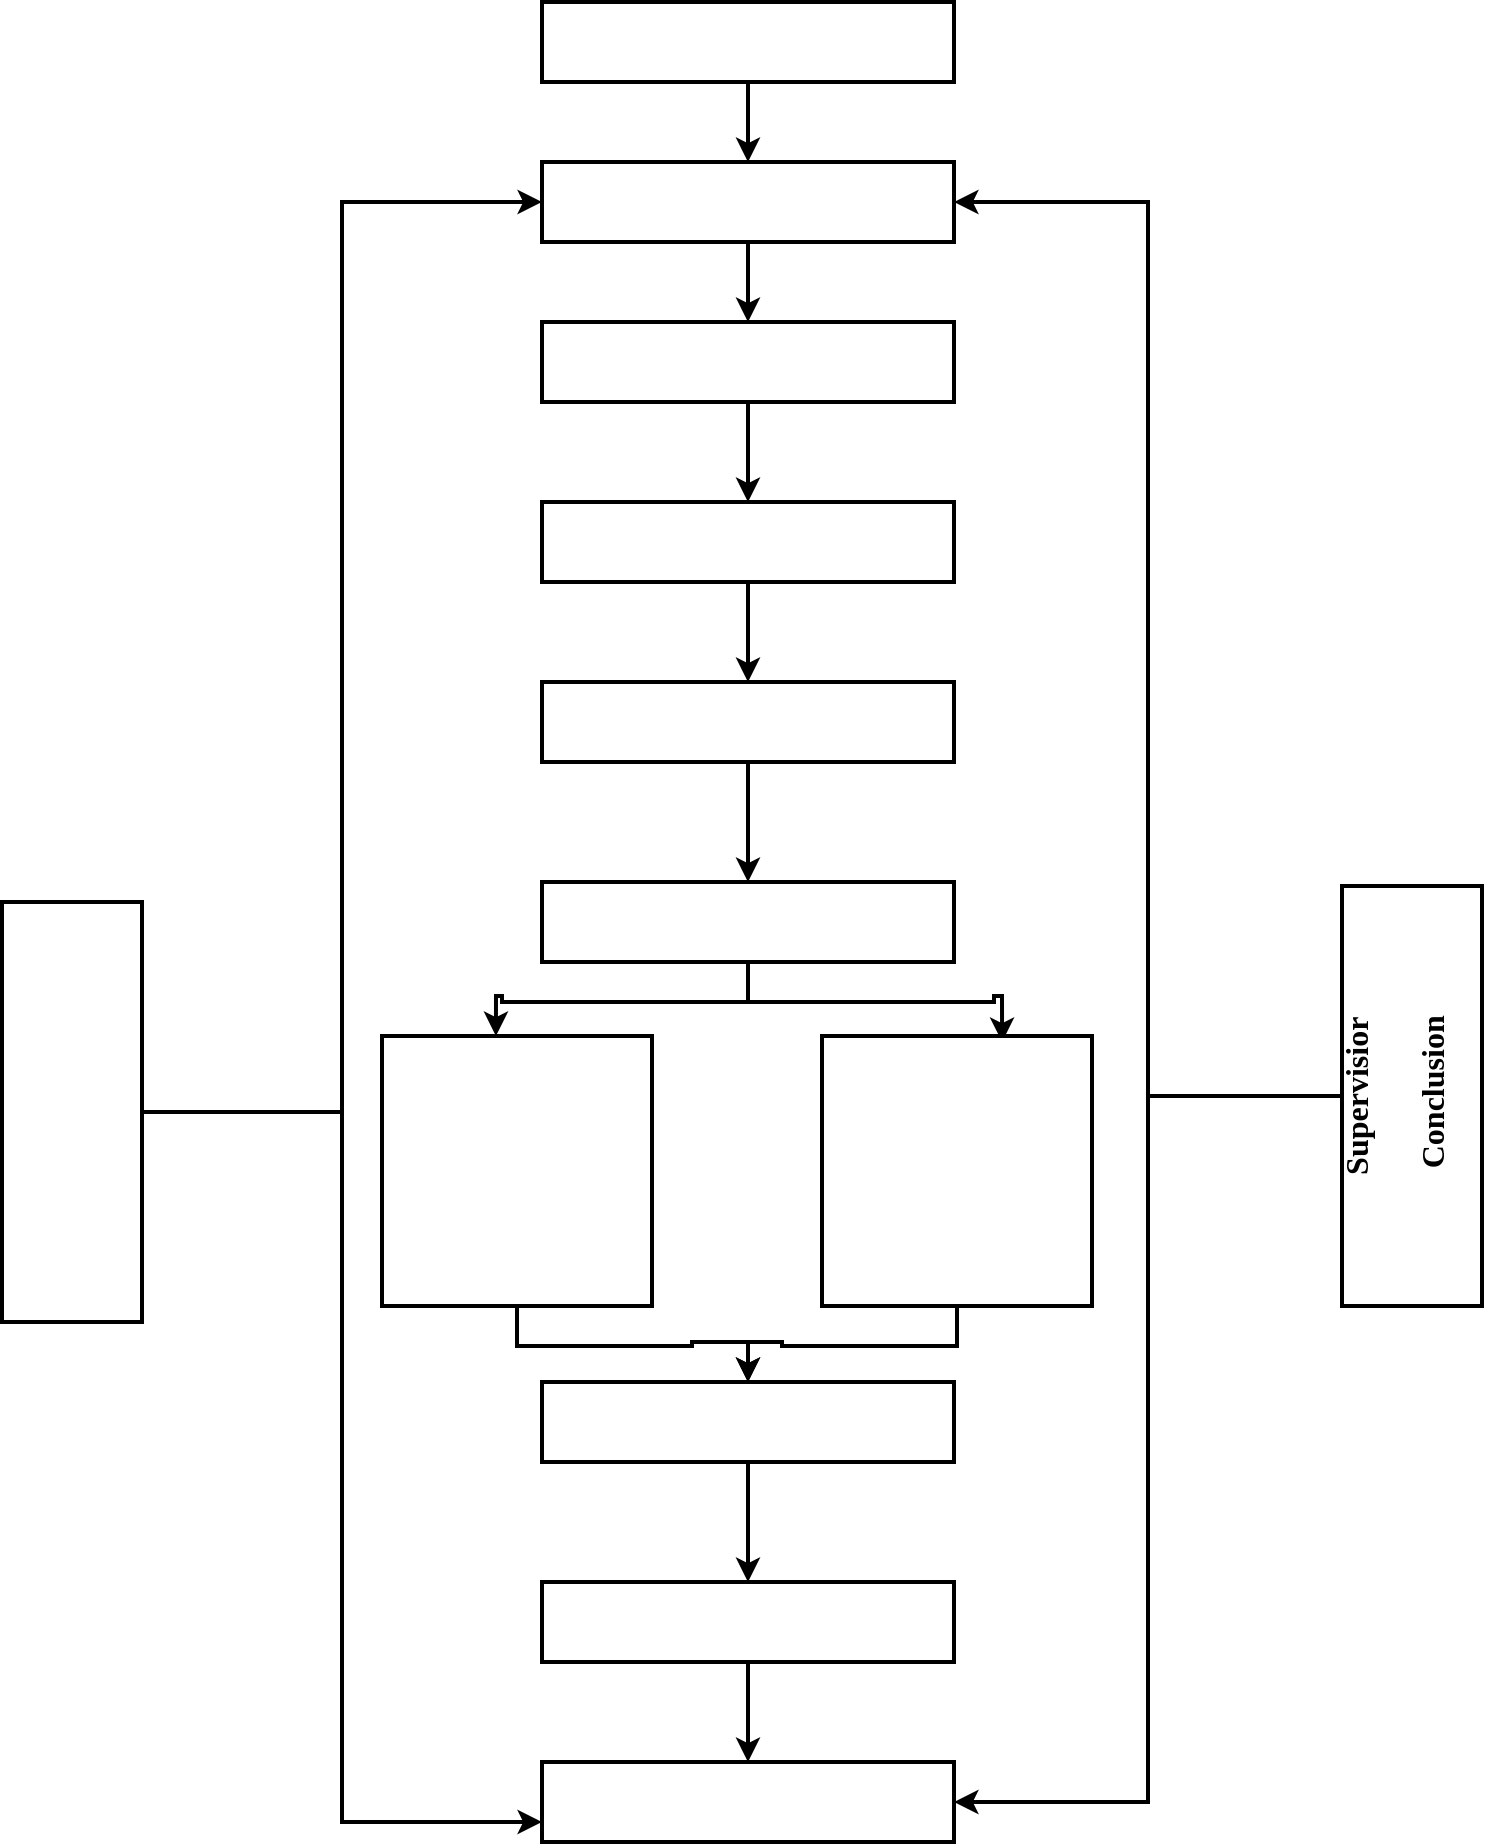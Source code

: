 <mxfile version="24.8.3">
  <diagram id="C5RBs43oDa-KdzZeNtuy" name="Page-1">
    <mxGraphModel dx="880" dy="434" grid="1" gridSize="10" guides="1" tooltips="1" connect="1" arrows="1" fold="1" page="1" pageScale="1" pageWidth="827" pageHeight="1169" math="0" shadow="0">
      <root>
        <mxCell id="WIyWlLk6GJQsqaUBKTNV-0" />
        <mxCell id="WIyWlLk6GJQsqaUBKTNV-1" parent="WIyWlLk6GJQsqaUBKTNV-0" />
        <mxCell id="jJn-nuzKVyp3T1TOPXJk-22" value="" style="edgeStyle=orthogonalEdgeStyle;rounded=0;orthogonalLoop=1;jettySize=auto;html=1;strokeWidth=2;" edge="1" parent="WIyWlLk6GJQsqaUBKTNV-1" source="jJn-nuzKVyp3T1TOPXJk-0" target="jJn-nuzKVyp3T1TOPXJk-2">
          <mxGeometry relative="1" as="geometry" />
        </mxCell>
        <mxCell id="jJn-nuzKVyp3T1TOPXJk-0" value="" style="rounded=0;whiteSpace=wrap;html=1;strokeWidth=2;" vertex="1" parent="WIyWlLk6GJQsqaUBKTNV-1">
          <mxGeometry x="320" y="10" width="206" height="40" as="geometry" />
        </mxCell>
        <mxCell id="jJn-nuzKVyp3T1TOPXJk-1" value="" style="rounded=0;whiteSpace=wrap;html=1;strokeWidth=2;" vertex="1" parent="WIyWlLk6GJQsqaUBKTNV-1">
          <mxGeometry x="320" y="890" width="206" height="40" as="geometry" />
        </mxCell>
        <mxCell id="jJn-nuzKVyp3T1TOPXJk-19" value="" style="edgeStyle=orthogonalEdgeStyle;rounded=0;orthogonalLoop=1;jettySize=auto;html=1;entryX=0.5;entryY=0;entryDx=0;entryDy=0;strokeWidth=2;" edge="1" parent="WIyWlLk6GJQsqaUBKTNV-1" source="jJn-nuzKVyp3T1TOPXJk-2" target="jJn-nuzKVyp3T1TOPXJk-5">
          <mxGeometry relative="1" as="geometry" />
        </mxCell>
        <mxCell id="jJn-nuzKVyp3T1TOPXJk-2" value="" style="rounded=0;whiteSpace=wrap;html=1;strokeWidth=2;" vertex="1" parent="WIyWlLk6GJQsqaUBKTNV-1">
          <mxGeometry x="320" y="90" width="206" height="40" as="geometry" />
        </mxCell>
        <mxCell id="jJn-nuzKVyp3T1TOPXJk-9" value="" style="edgeStyle=orthogonalEdgeStyle;rounded=0;orthogonalLoop=1;jettySize=auto;html=1;strokeWidth=2;" edge="1" parent="WIyWlLk6GJQsqaUBKTNV-1" source="jJn-nuzKVyp3T1TOPXJk-3" target="jJn-nuzKVyp3T1TOPXJk-1">
          <mxGeometry relative="1" as="geometry" />
        </mxCell>
        <mxCell id="jJn-nuzKVyp3T1TOPXJk-3" value="" style="rounded=0;whiteSpace=wrap;html=1;strokeWidth=2;" vertex="1" parent="WIyWlLk6GJQsqaUBKTNV-1">
          <mxGeometry x="320" y="800" width="206" height="40" as="geometry" />
        </mxCell>
        <mxCell id="jJn-nuzKVyp3T1TOPXJk-28" style="edgeStyle=orthogonalEdgeStyle;rounded=0;orthogonalLoop=1;jettySize=auto;html=1;entryX=0.667;entryY=0.022;entryDx=0;entryDy=0;entryPerimeter=0;strokeWidth=2;" edge="1" parent="WIyWlLk6GJQsqaUBKTNV-1" source="jJn-nuzKVyp3T1TOPXJk-4" target="jJn-nuzKVyp3T1TOPXJk-27">
          <mxGeometry relative="1" as="geometry">
            <mxPoint x="550" y="520" as="targetPoint" />
          </mxGeometry>
        </mxCell>
        <mxCell id="jJn-nuzKVyp3T1TOPXJk-4" value="" style="rounded=0;whiteSpace=wrap;html=1;strokeWidth=2;" vertex="1" parent="WIyWlLk6GJQsqaUBKTNV-1">
          <mxGeometry x="320" y="450" width="206" height="40" as="geometry" />
        </mxCell>
        <mxCell id="jJn-nuzKVyp3T1TOPXJk-23" value="" style="edgeStyle=orthogonalEdgeStyle;rounded=0;orthogonalLoop=1;jettySize=auto;html=1;strokeWidth=2;" edge="1" parent="WIyWlLk6GJQsqaUBKTNV-1" source="jJn-nuzKVyp3T1TOPXJk-5" target="jJn-nuzKVyp3T1TOPXJk-6">
          <mxGeometry relative="1" as="geometry" />
        </mxCell>
        <mxCell id="jJn-nuzKVyp3T1TOPXJk-5" value="" style="rounded=0;whiteSpace=wrap;html=1;strokeWidth=2;" vertex="1" parent="WIyWlLk6GJQsqaUBKTNV-1">
          <mxGeometry x="320" y="170" width="206" height="40" as="geometry" />
        </mxCell>
        <mxCell id="jJn-nuzKVyp3T1TOPXJk-24" value="" style="edgeStyle=orthogonalEdgeStyle;rounded=0;orthogonalLoop=1;jettySize=auto;html=1;strokeWidth=2;" edge="1" parent="WIyWlLk6GJQsqaUBKTNV-1" source="jJn-nuzKVyp3T1TOPXJk-6" target="jJn-nuzKVyp3T1TOPXJk-7">
          <mxGeometry relative="1" as="geometry" />
        </mxCell>
        <mxCell id="jJn-nuzKVyp3T1TOPXJk-6" value="" style="rounded=0;whiteSpace=wrap;html=1;strokeWidth=2;" vertex="1" parent="WIyWlLk6GJQsqaUBKTNV-1">
          <mxGeometry x="320" y="260" width="206" height="40" as="geometry" />
        </mxCell>
        <mxCell id="jJn-nuzKVyp3T1TOPXJk-25" value="" style="edgeStyle=orthogonalEdgeStyle;rounded=0;orthogonalLoop=1;jettySize=auto;html=1;strokeWidth=2;" edge="1" parent="WIyWlLk6GJQsqaUBKTNV-1" source="jJn-nuzKVyp3T1TOPXJk-7" target="jJn-nuzKVyp3T1TOPXJk-4">
          <mxGeometry relative="1" as="geometry" />
        </mxCell>
        <mxCell id="jJn-nuzKVyp3T1TOPXJk-7" value="" style="rounded=0;whiteSpace=wrap;html=1;strokeWidth=2;" vertex="1" parent="WIyWlLk6GJQsqaUBKTNV-1">
          <mxGeometry x="320" y="350" width="206" height="40" as="geometry" />
        </mxCell>
        <mxCell id="jJn-nuzKVyp3T1TOPXJk-10" value="" style="edgeStyle=orthogonalEdgeStyle;rounded=0;orthogonalLoop=1;jettySize=auto;html=1;strokeWidth=2;" edge="1" parent="WIyWlLk6GJQsqaUBKTNV-1" source="jJn-nuzKVyp3T1TOPXJk-8" target="jJn-nuzKVyp3T1TOPXJk-3">
          <mxGeometry relative="1" as="geometry" />
        </mxCell>
        <mxCell id="jJn-nuzKVyp3T1TOPXJk-8" value="" style="rounded=0;whiteSpace=wrap;html=1;strokeWidth=2;" vertex="1" parent="WIyWlLk6GJQsqaUBKTNV-1">
          <mxGeometry x="320" y="700" width="206" height="40" as="geometry" />
        </mxCell>
        <mxCell id="jJn-nuzKVyp3T1TOPXJk-30" value="" style="edgeStyle=orthogonalEdgeStyle;rounded=0;orthogonalLoop=1;jettySize=auto;html=1;strokeWidth=2;" edge="1" parent="WIyWlLk6GJQsqaUBKTNV-1" source="jJn-nuzKVyp3T1TOPXJk-26" target="jJn-nuzKVyp3T1TOPXJk-8">
          <mxGeometry relative="1" as="geometry" />
        </mxCell>
        <mxCell id="jJn-nuzKVyp3T1TOPXJk-26" value="" style="whiteSpace=wrap;html=1;aspect=fixed;strokeWidth=2;" vertex="1" parent="WIyWlLk6GJQsqaUBKTNV-1">
          <mxGeometry x="240" y="527" width="135" height="135" as="geometry" />
        </mxCell>
        <mxCell id="jJn-nuzKVyp3T1TOPXJk-31" value="" style="edgeStyle=orthogonalEdgeStyle;rounded=0;orthogonalLoop=1;jettySize=auto;html=1;strokeWidth=2;" edge="1" parent="WIyWlLk6GJQsqaUBKTNV-1" source="jJn-nuzKVyp3T1TOPXJk-27" target="jJn-nuzKVyp3T1TOPXJk-8">
          <mxGeometry relative="1" as="geometry" />
        </mxCell>
        <mxCell id="jJn-nuzKVyp3T1TOPXJk-27" value="" style="whiteSpace=wrap;html=1;aspect=fixed;strokeWidth=2;" vertex="1" parent="WIyWlLk6GJQsqaUBKTNV-1">
          <mxGeometry x="460" y="527" width="135" height="135" as="geometry" />
        </mxCell>
        <mxCell id="jJn-nuzKVyp3T1TOPXJk-29" style="edgeStyle=orthogonalEdgeStyle;rounded=0;orthogonalLoop=1;jettySize=auto;html=1;entryX=0.422;entryY=0;entryDx=0;entryDy=0;entryPerimeter=0;strokeWidth=2;" edge="1" parent="WIyWlLk6GJQsqaUBKTNV-1" source="jJn-nuzKVyp3T1TOPXJk-4" target="jJn-nuzKVyp3T1TOPXJk-26">
          <mxGeometry relative="1" as="geometry" />
        </mxCell>
        <mxCell id="jJn-nuzKVyp3T1TOPXJk-34" style="edgeStyle=orthogonalEdgeStyle;rounded=0;orthogonalLoop=1;jettySize=auto;html=1;entryX=0;entryY=0.5;entryDx=0;entryDy=0;strokeWidth=2;" edge="1" parent="WIyWlLk6GJQsqaUBKTNV-1" source="jJn-nuzKVyp3T1TOPXJk-32" target="jJn-nuzKVyp3T1TOPXJk-2">
          <mxGeometry relative="1" as="geometry" />
        </mxCell>
        <mxCell id="jJn-nuzKVyp3T1TOPXJk-36" style="edgeStyle=orthogonalEdgeStyle;rounded=0;orthogonalLoop=1;jettySize=auto;html=1;entryX=0;entryY=0.75;entryDx=0;entryDy=0;strokeWidth=2;" edge="1" parent="WIyWlLk6GJQsqaUBKTNV-1" source="jJn-nuzKVyp3T1TOPXJk-32" target="jJn-nuzKVyp3T1TOPXJk-1">
          <mxGeometry relative="1" as="geometry" />
        </mxCell>
        <mxCell id="jJn-nuzKVyp3T1TOPXJk-32" value="" style="rounded=0;whiteSpace=wrap;html=1;strokeWidth=2;" vertex="1" parent="WIyWlLk6GJQsqaUBKTNV-1">
          <mxGeometry x="50" y="460" width="70" height="210" as="geometry" />
        </mxCell>
        <mxCell id="jJn-nuzKVyp3T1TOPXJk-35" style="edgeStyle=orthogonalEdgeStyle;rounded=0;orthogonalLoop=1;jettySize=auto;html=1;entryX=1;entryY=0.5;entryDx=0;entryDy=0;strokeWidth=2;" edge="1" parent="WIyWlLk6GJQsqaUBKTNV-1" source="jJn-nuzKVyp3T1TOPXJk-33" target="jJn-nuzKVyp3T1TOPXJk-2">
          <mxGeometry relative="1" as="geometry" />
        </mxCell>
        <mxCell id="jJn-nuzKVyp3T1TOPXJk-37" style="edgeStyle=orthogonalEdgeStyle;rounded=0;orthogonalLoop=1;jettySize=auto;html=1;entryX=1;entryY=0.5;entryDx=0;entryDy=0;strokeWidth=2;" edge="1" parent="WIyWlLk6GJQsqaUBKTNV-1" source="jJn-nuzKVyp3T1TOPXJk-33" target="jJn-nuzKVyp3T1TOPXJk-1">
          <mxGeometry relative="1" as="geometry" />
        </mxCell>
        <mxCell id="jJn-nuzKVyp3T1TOPXJk-33" value="" style="rounded=0;whiteSpace=wrap;html=1;strokeWidth=2;fontFamily=Times New Roman;" vertex="1" parent="WIyWlLk6GJQsqaUBKTNV-1">
          <mxGeometry x="720" y="452" width="70" height="210" as="geometry" />
        </mxCell>
        <mxCell id="jJn-nuzKVyp3T1TOPXJk-39" value="&lt;h6&gt;&lt;span style=&quot;font-size: 16px;&quot;&gt;&lt;font face=&quot;Times New Roman&quot;&gt;Supervisior&amp;nbsp;&lt;/font&gt;&lt;/span&gt;&lt;/h6&gt;&lt;h6&gt;&lt;span style=&quot;font-size: 16px;&quot;&gt;&lt;font face=&quot;Z9bq7eHA2BslF8QC02er&quot;&gt;Conclusion&lt;/font&gt;&lt;/span&gt;&lt;/h6&gt;" style="text;html=1;align=center;verticalAlign=middle;whiteSpace=wrap;rounded=0;direction=south;flipV=0;rotation=-90;" vertex="1" parent="WIyWlLk6GJQsqaUBKTNV-1">
          <mxGeometry x="648.88" y="530.88" width="194" height="48.25" as="geometry" />
        </mxCell>
      </root>
    </mxGraphModel>
  </diagram>
</mxfile>
